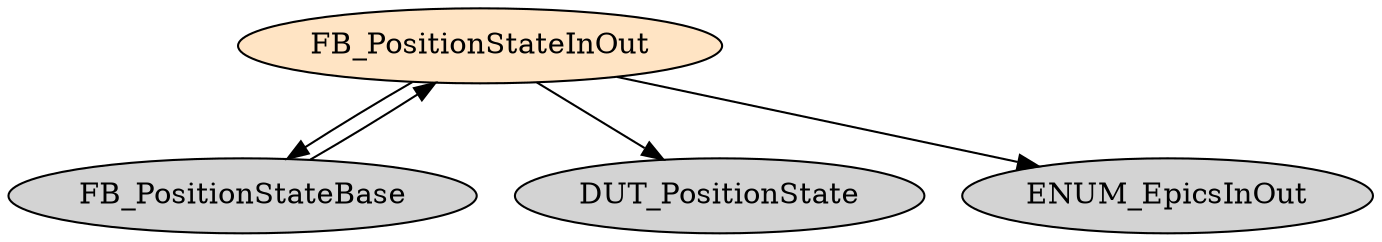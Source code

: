 digraph FB_PositionStateInOut {
     node [style=filled]
    FB_PositionStateInOut [fillcolor = bisque];
    FB_PositionStateBase -> FB_PositionStateInOut;
    FB_PositionStateInOut -> DUT_PositionState;
    FB_PositionStateInOut -> ENUM_EpicsInOut;
    FB_PositionStateInOut -> FB_PositionStateBase;
}
